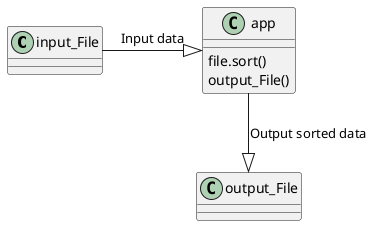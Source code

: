 @startuml
'https://plantuml.com/sequence-diagram


input_File -|> app: Input data
app : file.sort()
app : output_File()
app --|> output_File: Output sorted data

@enduml